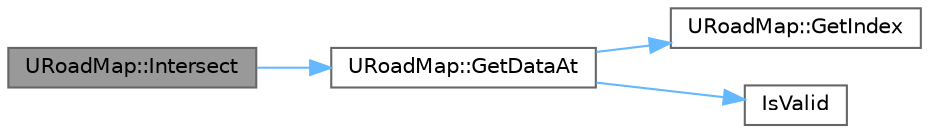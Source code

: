 digraph "URoadMap::Intersect"
{
 // INTERACTIVE_SVG=YES
 // LATEX_PDF_SIZE
  bgcolor="transparent";
  edge [fontname=Helvetica,fontsize=10,labelfontname=Helvetica,labelfontsize=10];
  node [fontname=Helvetica,fontsize=10,shape=box,height=0.2,width=0.4];
  rankdir="LR";
  Node1 [id="Node000001",label="URoadMap::Intersect",height=0.2,width=0.4,color="gray40", fillcolor="grey60", style="filled", fontcolor="black",tooltip="Intersect actor bounds with map."];
  Node1 -> Node2 [id="edge1_Node000001_Node000002",color="steelblue1",style="solid",tooltip=" "];
  Node2 [id="Node000002",label="URoadMap::GetDataAt",height=0.2,width=0.4,color="grey40", fillcolor="white", style="filled",URL="$d5/db2/classURoadMap.html#ac59d61929c6932dffc5cc09e79628b9a",tooltip="Retrieve the data stored at a given pixel."];
  Node2 -> Node3 [id="edge2_Node000002_Node000003",color="steelblue1",style="solid",tooltip=" "];
  Node3 [id="Node000003",label="URoadMap::GetIndex",height=0.2,width=0.4,color="grey40", fillcolor="white", style="filled",URL="$d5/db2/classURoadMap.html#a250b1af8dd299a4191239ecfa1404660",tooltip=" "];
  Node2 -> Node4 [id="edge3_Node000002_Node000004",color="steelblue1",style="solid",tooltip=" "];
  Node4 [id="Node000004",label="IsValid",height=0.2,width=0.4,color="grey40", fillcolor="white", style="filled",URL="$d2/d40/TrafficLightBase_8cpp.html#a1459952e95242b0c926376d0bb4692b8",tooltip=" "];
}
